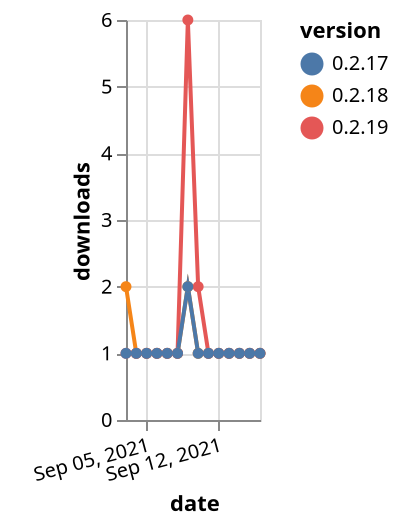 {"$schema": "https://vega.github.io/schema/vega-lite/v5.json", "description": "A simple bar chart with embedded data.", "data": {"values": [{"date": "2021-09-03", "total": 162, "delta": 2, "version": "0.2.18"}, {"date": "2021-09-04", "total": 163, "delta": 1, "version": "0.2.18"}, {"date": "2021-09-05", "total": 164, "delta": 1, "version": "0.2.18"}, {"date": "2021-09-06", "total": 165, "delta": 1, "version": "0.2.18"}, {"date": "2021-09-07", "total": 166, "delta": 1, "version": "0.2.18"}, {"date": "2021-09-08", "total": 167, "delta": 1, "version": "0.2.18"}, {"date": "2021-09-09", "total": 169, "delta": 2, "version": "0.2.18"}, {"date": "2021-09-10", "total": 170, "delta": 1, "version": "0.2.18"}, {"date": "2021-09-11", "total": 171, "delta": 1, "version": "0.2.18"}, {"date": "2021-09-12", "total": 172, "delta": 1, "version": "0.2.18"}, {"date": "2021-09-13", "total": 173, "delta": 1, "version": "0.2.18"}, {"date": "2021-09-14", "total": 174, "delta": 1, "version": "0.2.18"}, {"date": "2021-09-15", "total": 175, "delta": 1, "version": "0.2.18"}, {"date": "2021-09-16", "total": 176, "delta": 1, "version": "0.2.18"}, {"date": "2021-09-03", "total": 184, "delta": 1, "version": "0.2.19"}, {"date": "2021-09-04", "total": 185, "delta": 1, "version": "0.2.19"}, {"date": "2021-09-05", "total": 186, "delta": 1, "version": "0.2.19"}, {"date": "2021-09-06", "total": 187, "delta": 1, "version": "0.2.19"}, {"date": "2021-09-07", "total": 188, "delta": 1, "version": "0.2.19"}, {"date": "2021-09-08", "total": 189, "delta": 1, "version": "0.2.19"}, {"date": "2021-09-09", "total": 195, "delta": 6, "version": "0.2.19"}, {"date": "2021-09-10", "total": 197, "delta": 2, "version": "0.2.19"}, {"date": "2021-09-11", "total": 198, "delta": 1, "version": "0.2.19"}, {"date": "2021-09-12", "total": 199, "delta": 1, "version": "0.2.19"}, {"date": "2021-09-13", "total": 200, "delta": 1, "version": "0.2.19"}, {"date": "2021-09-14", "total": 201, "delta": 1, "version": "0.2.19"}, {"date": "2021-09-15", "total": 202, "delta": 1, "version": "0.2.19"}, {"date": "2021-09-16", "total": 203, "delta": 1, "version": "0.2.19"}, {"date": "2021-09-03", "total": 172, "delta": 1, "version": "0.2.17"}, {"date": "2021-09-04", "total": 173, "delta": 1, "version": "0.2.17"}, {"date": "2021-09-05", "total": 174, "delta": 1, "version": "0.2.17"}, {"date": "2021-09-06", "total": 175, "delta": 1, "version": "0.2.17"}, {"date": "2021-09-07", "total": 176, "delta": 1, "version": "0.2.17"}, {"date": "2021-09-08", "total": 177, "delta": 1, "version": "0.2.17"}, {"date": "2021-09-09", "total": 179, "delta": 2, "version": "0.2.17"}, {"date": "2021-09-10", "total": 180, "delta": 1, "version": "0.2.17"}, {"date": "2021-09-11", "total": 181, "delta": 1, "version": "0.2.17"}, {"date": "2021-09-12", "total": 182, "delta": 1, "version": "0.2.17"}, {"date": "2021-09-13", "total": 183, "delta": 1, "version": "0.2.17"}, {"date": "2021-09-14", "total": 184, "delta": 1, "version": "0.2.17"}, {"date": "2021-09-15", "total": 185, "delta": 1, "version": "0.2.17"}, {"date": "2021-09-16", "total": 186, "delta": 1, "version": "0.2.17"}]}, "width": "container", "mark": {"type": "line", "point": {"filled": true}}, "encoding": {"x": {"field": "date", "type": "temporal", "timeUnit": "yearmonthdate", "title": "date", "axis": {"labelAngle": -15}}, "y": {"field": "delta", "type": "quantitative", "title": "downloads"}, "color": {"field": "version", "type": "nominal"}, "tooltip": {"field": "delta"}}}